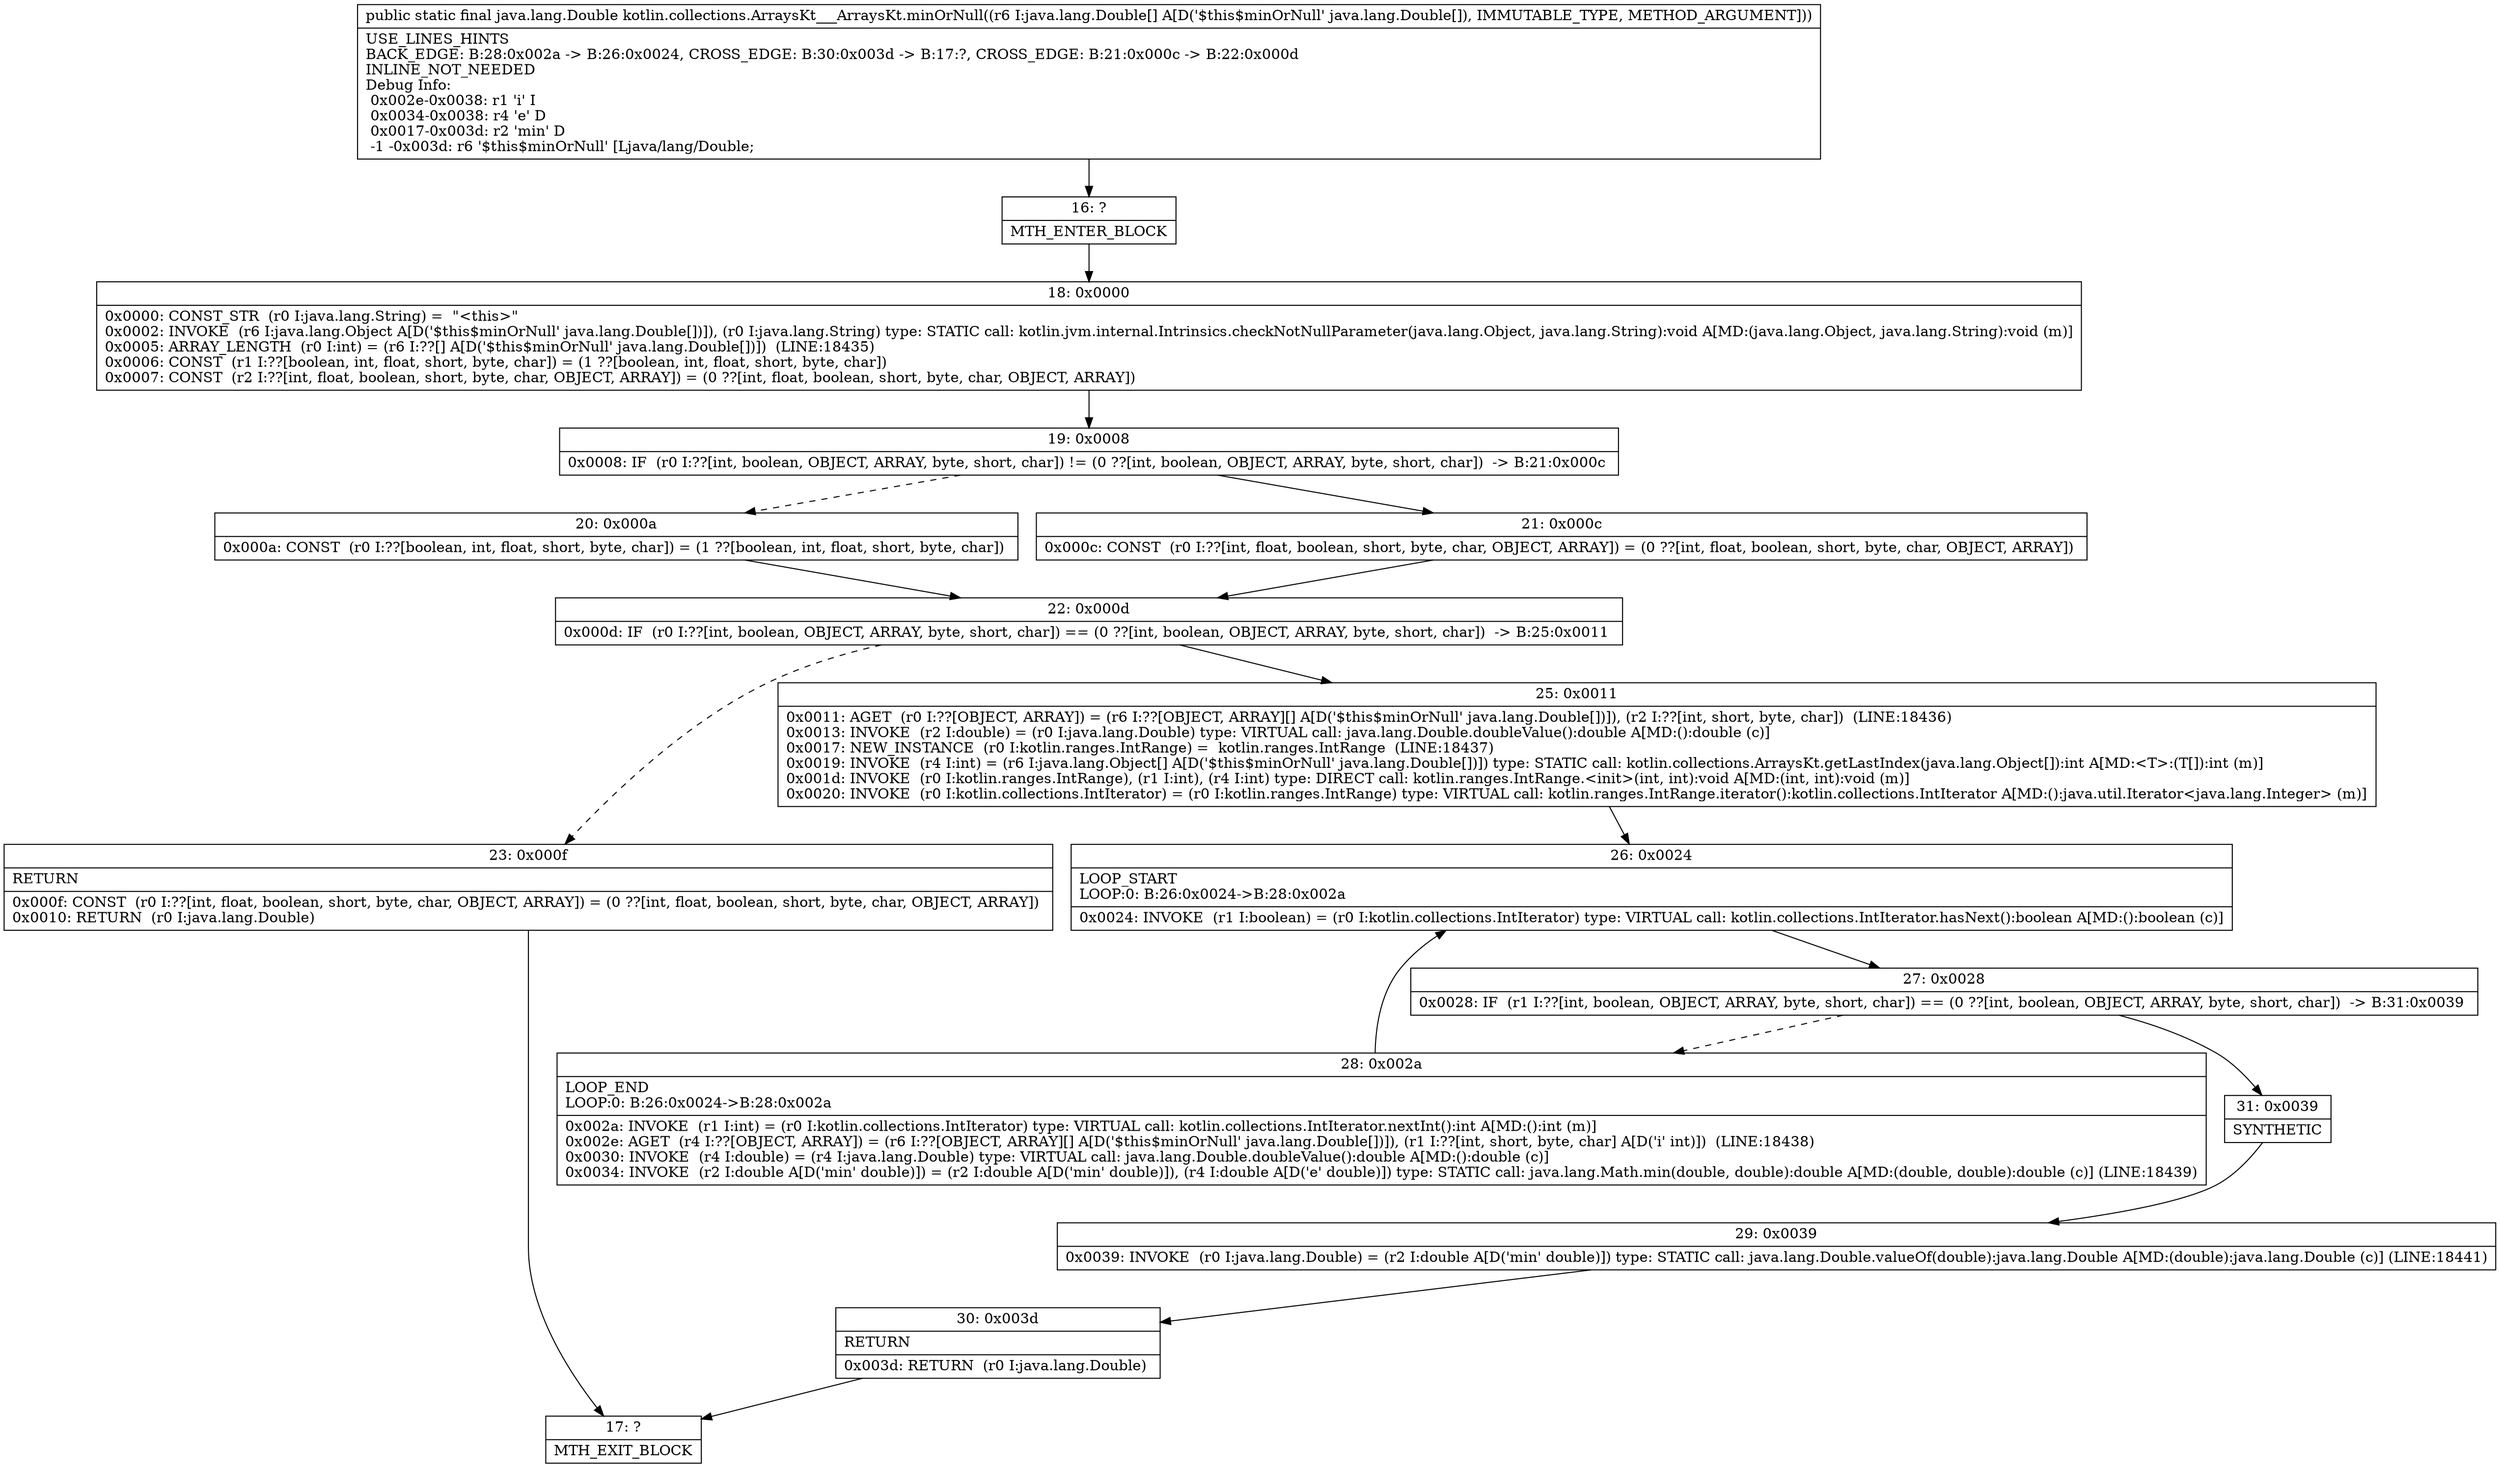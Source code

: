 digraph "CFG forkotlin.collections.ArraysKt___ArraysKt.minOrNull([Ljava\/lang\/Double;)Ljava\/lang\/Double;" {
Node_16 [shape=record,label="{16\:\ ?|MTH_ENTER_BLOCK\l}"];
Node_18 [shape=record,label="{18\:\ 0x0000|0x0000: CONST_STR  (r0 I:java.lang.String) =  \"\<this\>\" \l0x0002: INVOKE  (r6 I:java.lang.Object A[D('$this$minOrNull' java.lang.Double[])]), (r0 I:java.lang.String) type: STATIC call: kotlin.jvm.internal.Intrinsics.checkNotNullParameter(java.lang.Object, java.lang.String):void A[MD:(java.lang.Object, java.lang.String):void (m)]\l0x0005: ARRAY_LENGTH  (r0 I:int) = (r6 I:??[] A[D('$this$minOrNull' java.lang.Double[])])  (LINE:18435)\l0x0006: CONST  (r1 I:??[boolean, int, float, short, byte, char]) = (1 ??[boolean, int, float, short, byte, char]) \l0x0007: CONST  (r2 I:??[int, float, boolean, short, byte, char, OBJECT, ARRAY]) = (0 ??[int, float, boolean, short, byte, char, OBJECT, ARRAY]) \l}"];
Node_19 [shape=record,label="{19\:\ 0x0008|0x0008: IF  (r0 I:??[int, boolean, OBJECT, ARRAY, byte, short, char]) != (0 ??[int, boolean, OBJECT, ARRAY, byte, short, char])  \-\> B:21:0x000c \l}"];
Node_20 [shape=record,label="{20\:\ 0x000a|0x000a: CONST  (r0 I:??[boolean, int, float, short, byte, char]) = (1 ??[boolean, int, float, short, byte, char]) \l}"];
Node_22 [shape=record,label="{22\:\ 0x000d|0x000d: IF  (r0 I:??[int, boolean, OBJECT, ARRAY, byte, short, char]) == (0 ??[int, boolean, OBJECT, ARRAY, byte, short, char])  \-\> B:25:0x0011 \l}"];
Node_23 [shape=record,label="{23\:\ 0x000f|RETURN\l|0x000f: CONST  (r0 I:??[int, float, boolean, short, byte, char, OBJECT, ARRAY]) = (0 ??[int, float, boolean, short, byte, char, OBJECT, ARRAY]) \l0x0010: RETURN  (r0 I:java.lang.Double) \l}"];
Node_17 [shape=record,label="{17\:\ ?|MTH_EXIT_BLOCK\l}"];
Node_25 [shape=record,label="{25\:\ 0x0011|0x0011: AGET  (r0 I:??[OBJECT, ARRAY]) = (r6 I:??[OBJECT, ARRAY][] A[D('$this$minOrNull' java.lang.Double[])]), (r2 I:??[int, short, byte, char])  (LINE:18436)\l0x0013: INVOKE  (r2 I:double) = (r0 I:java.lang.Double) type: VIRTUAL call: java.lang.Double.doubleValue():double A[MD:():double (c)]\l0x0017: NEW_INSTANCE  (r0 I:kotlin.ranges.IntRange) =  kotlin.ranges.IntRange  (LINE:18437)\l0x0019: INVOKE  (r4 I:int) = (r6 I:java.lang.Object[] A[D('$this$minOrNull' java.lang.Double[])]) type: STATIC call: kotlin.collections.ArraysKt.getLastIndex(java.lang.Object[]):int A[MD:\<T\>:(T[]):int (m)]\l0x001d: INVOKE  (r0 I:kotlin.ranges.IntRange), (r1 I:int), (r4 I:int) type: DIRECT call: kotlin.ranges.IntRange.\<init\>(int, int):void A[MD:(int, int):void (m)]\l0x0020: INVOKE  (r0 I:kotlin.collections.IntIterator) = (r0 I:kotlin.ranges.IntRange) type: VIRTUAL call: kotlin.ranges.IntRange.iterator():kotlin.collections.IntIterator A[MD:():java.util.Iterator\<java.lang.Integer\> (m)]\l}"];
Node_26 [shape=record,label="{26\:\ 0x0024|LOOP_START\lLOOP:0: B:26:0x0024\-\>B:28:0x002a\l|0x0024: INVOKE  (r1 I:boolean) = (r0 I:kotlin.collections.IntIterator) type: VIRTUAL call: kotlin.collections.IntIterator.hasNext():boolean A[MD:():boolean (c)]\l}"];
Node_27 [shape=record,label="{27\:\ 0x0028|0x0028: IF  (r1 I:??[int, boolean, OBJECT, ARRAY, byte, short, char]) == (0 ??[int, boolean, OBJECT, ARRAY, byte, short, char])  \-\> B:31:0x0039 \l}"];
Node_28 [shape=record,label="{28\:\ 0x002a|LOOP_END\lLOOP:0: B:26:0x0024\-\>B:28:0x002a\l|0x002a: INVOKE  (r1 I:int) = (r0 I:kotlin.collections.IntIterator) type: VIRTUAL call: kotlin.collections.IntIterator.nextInt():int A[MD:():int (m)]\l0x002e: AGET  (r4 I:??[OBJECT, ARRAY]) = (r6 I:??[OBJECT, ARRAY][] A[D('$this$minOrNull' java.lang.Double[])]), (r1 I:??[int, short, byte, char] A[D('i' int)])  (LINE:18438)\l0x0030: INVOKE  (r4 I:double) = (r4 I:java.lang.Double) type: VIRTUAL call: java.lang.Double.doubleValue():double A[MD:():double (c)]\l0x0034: INVOKE  (r2 I:double A[D('min' double)]) = (r2 I:double A[D('min' double)]), (r4 I:double A[D('e' double)]) type: STATIC call: java.lang.Math.min(double, double):double A[MD:(double, double):double (c)] (LINE:18439)\l}"];
Node_31 [shape=record,label="{31\:\ 0x0039|SYNTHETIC\l}"];
Node_29 [shape=record,label="{29\:\ 0x0039|0x0039: INVOKE  (r0 I:java.lang.Double) = (r2 I:double A[D('min' double)]) type: STATIC call: java.lang.Double.valueOf(double):java.lang.Double A[MD:(double):java.lang.Double (c)] (LINE:18441)\l}"];
Node_30 [shape=record,label="{30\:\ 0x003d|RETURN\l|0x003d: RETURN  (r0 I:java.lang.Double) \l}"];
Node_21 [shape=record,label="{21\:\ 0x000c|0x000c: CONST  (r0 I:??[int, float, boolean, short, byte, char, OBJECT, ARRAY]) = (0 ??[int, float, boolean, short, byte, char, OBJECT, ARRAY]) \l}"];
MethodNode[shape=record,label="{public static final java.lang.Double kotlin.collections.ArraysKt___ArraysKt.minOrNull((r6 I:java.lang.Double[] A[D('$this$minOrNull' java.lang.Double[]), IMMUTABLE_TYPE, METHOD_ARGUMENT]))  | USE_LINES_HINTS\lBACK_EDGE: B:28:0x002a \-\> B:26:0x0024, CROSS_EDGE: B:30:0x003d \-\> B:17:?, CROSS_EDGE: B:21:0x000c \-\> B:22:0x000d\lINLINE_NOT_NEEDED\lDebug Info:\l  0x002e\-0x0038: r1 'i' I\l  0x0034\-0x0038: r4 'e' D\l  0x0017\-0x003d: r2 'min' D\l  \-1 \-0x003d: r6 '$this$minOrNull' [Ljava\/lang\/Double;\l}"];
MethodNode -> Node_16;Node_16 -> Node_18;
Node_18 -> Node_19;
Node_19 -> Node_20[style=dashed];
Node_19 -> Node_21;
Node_20 -> Node_22;
Node_22 -> Node_23[style=dashed];
Node_22 -> Node_25;
Node_23 -> Node_17;
Node_25 -> Node_26;
Node_26 -> Node_27;
Node_27 -> Node_28[style=dashed];
Node_27 -> Node_31;
Node_28 -> Node_26;
Node_31 -> Node_29;
Node_29 -> Node_30;
Node_30 -> Node_17;
Node_21 -> Node_22;
}

